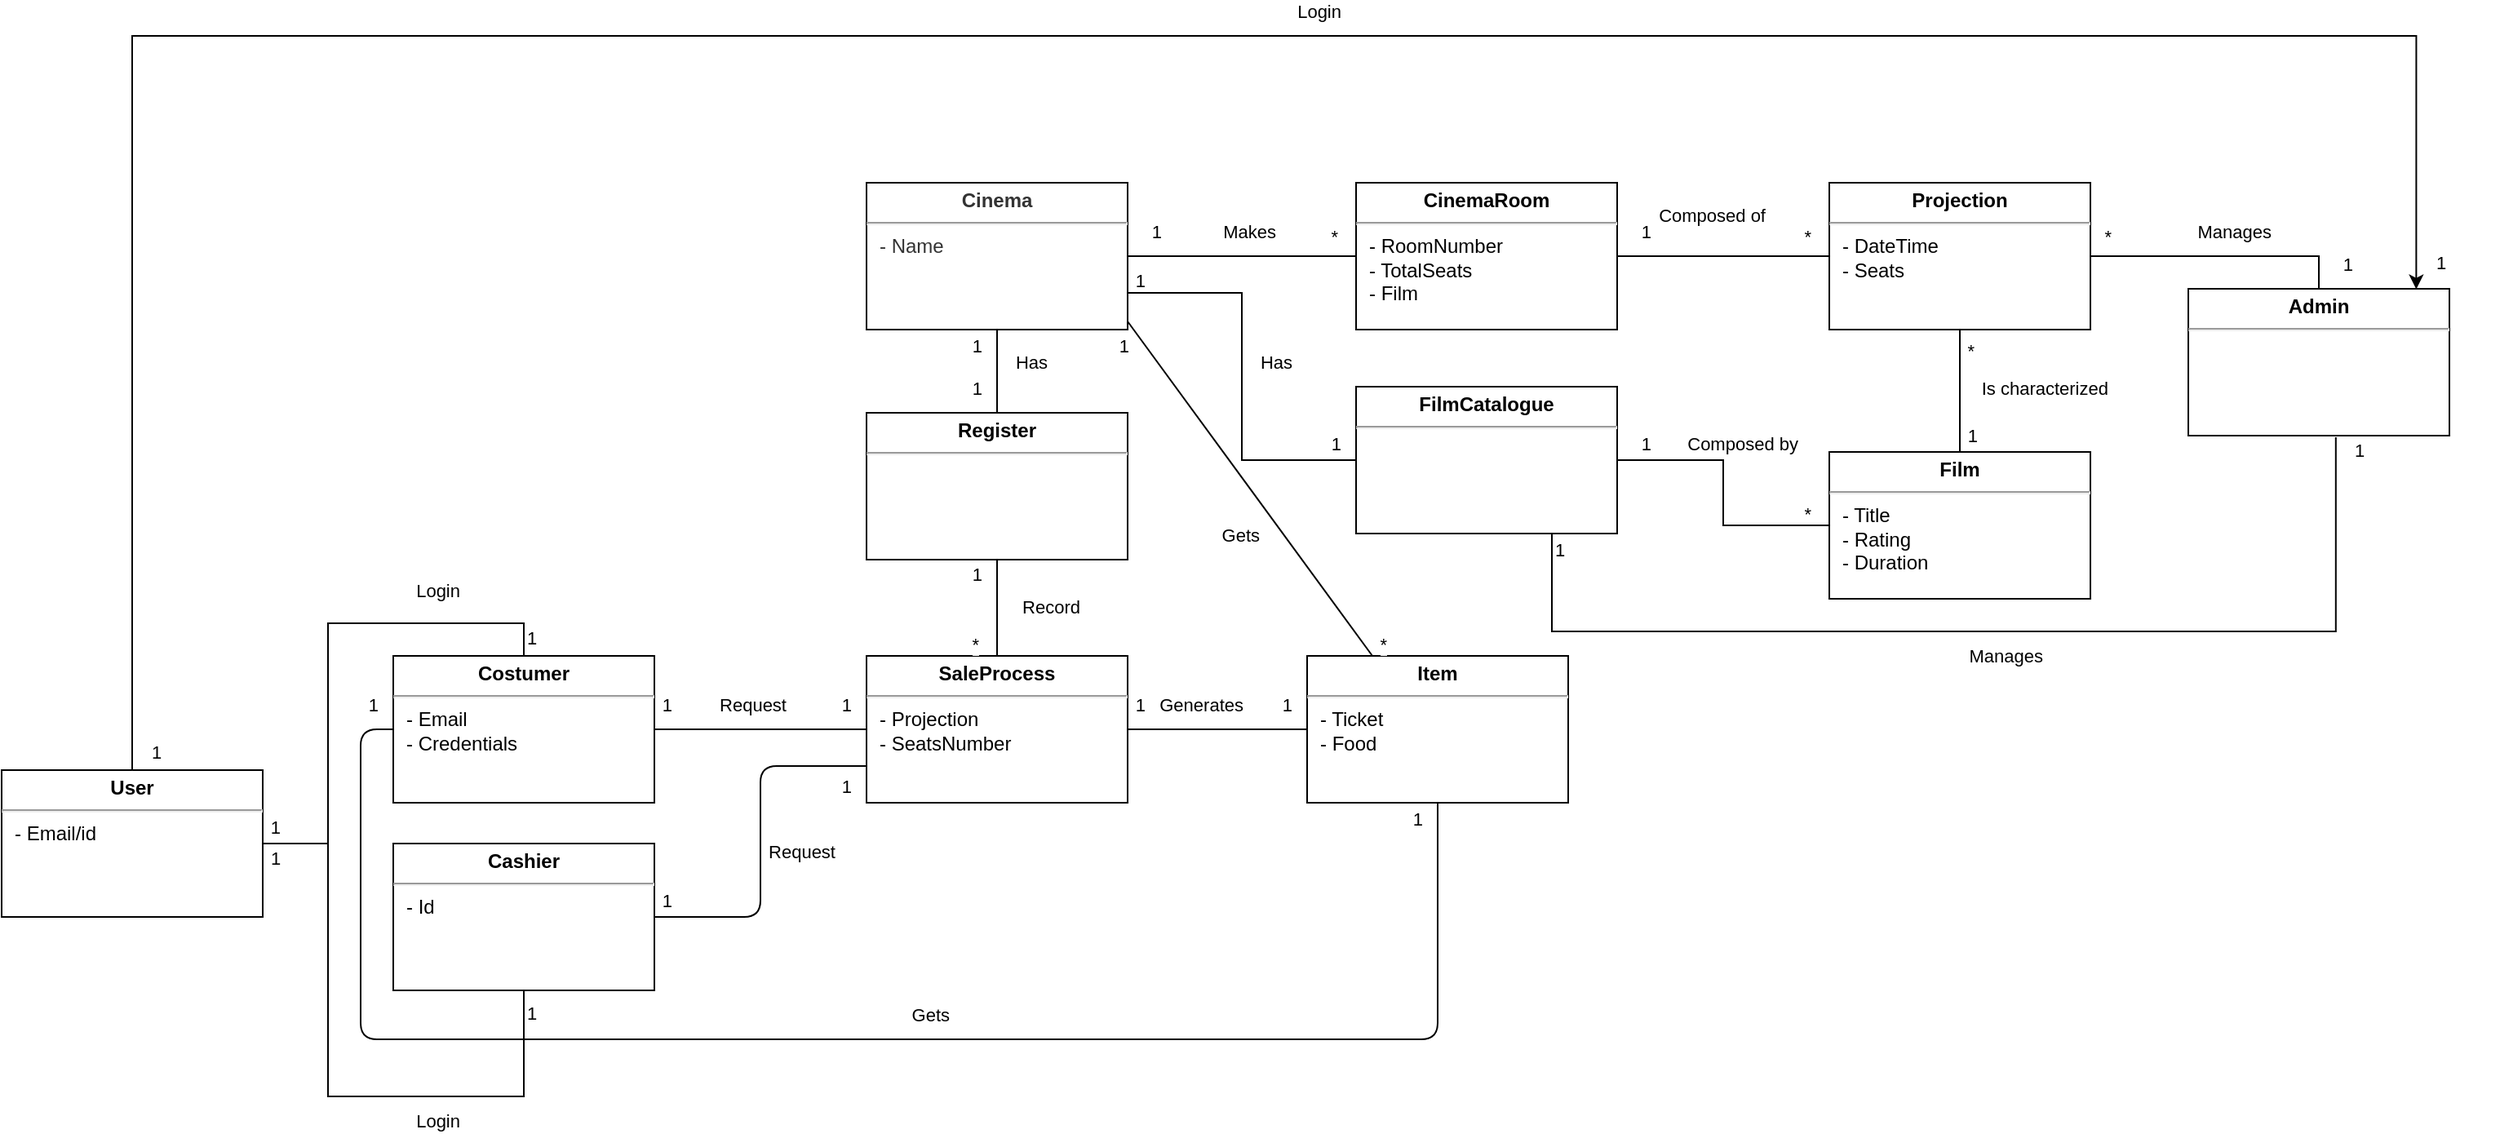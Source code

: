 <mxfile version="22.1.16" type="device">
  <diagram id="C5RBs43oDa-KdzZeNtuy" name="Page-1">
    <mxGraphModel dx="2300" dy="887" grid="1" gridSize="10" guides="1" tooltips="1" connect="1" arrows="1" fold="1" page="0" pageScale="1" pageWidth="827" pageHeight="1169" math="0" shadow="0">
      <root>
        <mxCell id="WIyWlLk6GJQsqaUBKTNV-0" />
        <mxCell id="WIyWlLk6GJQsqaUBKTNV-1" parent="WIyWlLk6GJQsqaUBKTNV-0" />
        <mxCell id="IocTNjroUluIqf57pHVe-46" style="edgeStyle=orthogonalEdgeStyle;rounded=1;orthogonalLoop=1;jettySize=auto;html=1;exitX=0.5;exitY=1;exitDx=0;exitDy=0;entryX=0.5;entryY=0;entryDx=0;entryDy=0;endArrow=none;endFill=0;" parent="WIyWlLk6GJQsqaUBKTNV-1" edge="1">
          <mxGeometry relative="1" as="geometry">
            <mxPoint x="-140" y="572" as="targetPoint" />
            <mxPoint x="-140" y="507" as="sourcePoint" />
          </mxGeometry>
        </mxCell>
        <mxCell id="jSlZh_h7TQcM6uC7sidU-0" value="Manages" style="edgeLabel;resizable=0;html=1;align=right;verticalAlign=bottom;rotation=0;rounded=1;" parent="WIyWlLk6GJQsqaUBKTNV-1" connectable="0" vertex="1">
          <mxGeometry x="590.0" y="324.998" as="geometry">
            <mxPoint x="51" y="-6" as="offset" />
          </mxGeometry>
        </mxCell>
        <mxCell id="jSlZh_h7TQcM6uC7sidU-5" value="Makes" style="edgeLabel;resizable=0;html=1;align=right;verticalAlign=bottom;rotation=0;rounded=1;" parent="WIyWlLk6GJQsqaUBKTNV-1" connectable="0" vertex="1">
          <mxGeometry x="-20.0" y="324.998" as="geometry">
            <mxPoint x="51" y="-6" as="offset" />
          </mxGeometry>
        </mxCell>
        <mxCell id="jSlZh_h7TQcM6uC7sidU-7" value="*" style="edgeLabel;resizable=0;html=1;align=right;verticalAlign=bottom;rounded=1;" parent="WIyWlLk6GJQsqaUBKTNV-1" connectable="0" vertex="1">
          <mxGeometry x="514" y="305" as="geometry">
            <mxPoint x="29" y="16" as="offset" />
          </mxGeometry>
        </mxCell>
        <mxCell id="jSlZh_h7TQcM6uC7sidU-18" style="edgeStyle=orthogonalEdgeStyle;rounded=1;orthogonalLoop=1;jettySize=auto;html=1;exitX=0.5;exitY=0;exitDx=0;exitDy=0;endArrow=none;endFill=0;" parent="WIyWlLk6GJQsqaUBKTNV-1" edge="1">
          <mxGeometry relative="1" as="geometry">
            <mxPoint x="-140" y="345" as="targetPoint" />
            <Array as="points">
              <mxPoint x="-140" y="349" />
            </Array>
            <mxPoint x="-140" y="421" as="sourcePoint" />
          </mxGeometry>
        </mxCell>
        <mxCell id="UeBKWoU0LZNCBbVOsU7L-24" style="edgeStyle=orthogonalEdgeStyle;rounded=0;orthogonalLoop=1;jettySize=auto;html=1;exitX=0.5;exitY=0;exitDx=0;exitDy=0;entryX=0.5;entryY=1;entryDx=0;entryDy=0;endArrow=none;endFill=0;" parent="WIyWlLk6GJQsqaUBKTNV-1" source="jSlZh_h7TQcM6uC7sidU-40" target="jSlZh_h7TQcM6uC7sidU-41" edge="1">
          <mxGeometry relative="1" as="geometry" />
        </mxCell>
        <mxCell id="jSlZh_h7TQcM6uC7sidU-40" value="&lt;p style=&quot;margin: 4px 0px 0px; text-align: center;&quot;&gt;&lt;b style=&quot;&quot;&gt;Film&lt;/b&gt;&lt;/p&gt;&lt;hr&gt;&lt;p style=&quot;margin:0px;margin-left:8px;&quot;&gt;&lt;span style=&quot;background-color: initial;&quot;&gt;- Title&lt;/span&gt;&lt;br&gt;&lt;/p&gt;&lt;p style=&quot;margin:0px;margin-left:8px;&quot;&gt;- Rating&lt;/p&gt;&lt;p style=&quot;margin:0px;margin-left:8px;&quot;&gt;- Duration&lt;/p&gt;" style="verticalAlign=top;align=left;overflow=fill;fontSize=12;fontFamily=Helvetica;html=1;whiteSpace=wrap;rounded=0;" parent="WIyWlLk6GJQsqaUBKTNV-1" vertex="1">
          <mxGeometry x="370" y="445" width="160" height="90" as="geometry" />
        </mxCell>
        <mxCell id="UeBKWoU0LZNCBbVOsU7L-23" style="edgeStyle=orthogonalEdgeStyle;rounded=0;orthogonalLoop=1;jettySize=auto;html=1;exitX=1;exitY=0.5;exitDx=0;exitDy=0;entryX=0.5;entryY=0;entryDx=0;entryDy=0;endArrow=none;endFill=0;" parent="WIyWlLk6GJQsqaUBKTNV-1" source="jSlZh_h7TQcM6uC7sidU-41" target="jSlZh_h7TQcM6uC7sidU-52" edge="1">
          <mxGeometry relative="1" as="geometry" />
        </mxCell>
        <mxCell id="jSlZh_h7TQcM6uC7sidU-41" value="&lt;p style=&quot;margin: 4px 0px 0px; text-align: center;&quot;&gt;&lt;b&gt;Projection&lt;/b&gt;&lt;/p&gt;&lt;hr&gt;&lt;p style=&quot;margin:0px;margin-left:8px;&quot;&gt;&lt;span style=&quot;background-color: initial;&quot;&gt;- DateTime&lt;/span&gt;&lt;br&gt;&lt;/p&gt;&lt;p style=&quot;margin:0px;margin-left:8px;&quot;&gt;&lt;span style=&quot;background-color: initial;&quot;&gt;- Seats&lt;/span&gt;&lt;/p&gt;" style="verticalAlign=top;align=left;overflow=fill;fontSize=12;fontFamily=Helvetica;html=1;whiteSpace=wrap;rounded=0;" parent="WIyWlLk6GJQsqaUBKTNV-1" vertex="1">
          <mxGeometry x="370" y="280" width="160" height="90" as="geometry" />
        </mxCell>
        <mxCell id="V83B1hpmwvqZw-QPlUn4-34" style="edgeStyle=orthogonalEdgeStyle;rounded=1;orthogonalLoop=1;jettySize=auto;html=1;exitX=1;exitY=0.5;exitDx=0;exitDy=0;entryX=0;entryY=0.5;entryDx=0;entryDy=0;endArrow=none;endFill=0;" parent="WIyWlLk6GJQsqaUBKTNV-1" source="jSlZh_h7TQcM6uC7sidU-42" target="jSlZh_h7TQcM6uC7sidU-46" edge="1">
          <mxGeometry relative="1" as="geometry" />
        </mxCell>
        <mxCell id="UeBKWoU0LZNCBbVOsU7L-1" style="edgeStyle=orthogonalEdgeStyle;rounded=0;orthogonalLoop=1;jettySize=auto;html=1;exitX=1;exitY=0.75;exitDx=0;exitDy=0;entryX=0;entryY=0.5;entryDx=0;entryDy=0;endArrow=none;endFill=0;" parent="WIyWlLk6GJQsqaUBKTNV-1" source="jSlZh_h7TQcM6uC7sidU-42" target="UeBKWoU0LZNCBbVOsU7L-0" edge="1">
          <mxGeometry relative="1" as="geometry" />
        </mxCell>
        <mxCell id="jSlZh_h7TQcM6uC7sidU-42" value="&lt;p style=&quot;margin: 4px 0px 0px; text-align: center;&quot;&gt;&lt;b&gt;Cinema&lt;/b&gt;&lt;/p&gt;&lt;hr&gt;&lt;p style=&quot;margin:0px;margin-left:8px;&quot;&gt;- Name&lt;/p&gt;" style="verticalAlign=top;align=left;overflow=fill;fontSize=12;fontFamily=Helvetica;html=1;whiteSpace=wrap;rounded=0;fillColor=#FFFFFF;fontColor=#333333;strokeColor=#000000;" parent="WIyWlLk6GJQsqaUBKTNV-1" vertex="1">
          <mxGeometry x="-220" y="280" width="160" height="90" as="geometry" />
        </mxCell>
        <mxCell id="jSlZh_h7TQcM6uC7sidU-56" style="edgeStyle=orthogonalEdgeStyle;rounded=1;orthogonalLoop=1;jettySize=auto;html=1;exitX=1;exitY=0.5;exitDx=0;exitDy=0;entryX=0;entryY=0.5;entryDx=0;entryDy=0;endArrow=none;endFill=0;" parent="WIyWlLk6GJQsqaUBKTNV-1" source="jSlZh_h7TQcM6uC7sidU-46" target="jSlZh_h7TQcM6uC7sidU-41" edge="1">
          <mxGeometry relative="1" as="geometry" />
        </mxCell>
        <mxCell id="jSlZh_h7TQcM6uC7sidU-46" value="&lt;p style=&quot;margin: 4px 0px 0px; text-align: center;&quot;&gt;&lt;b&gt;&lt;font face=&quot;Helvetica&quot;&gt;CinemaRoom&lt;/font&gt;&lt;/b&gt;&lt;/p&gt;&lt;hr&gt;&lt;p style=&quot;margin:0px;margin-left:8px;&quot;&gt;&lt;font face=&quot;Helvetica&quot;&gt;- RoomNumber&lt;/font&gt;&lt;/p&gt;&lt;p style=&quot;margin:0px;margin-left:8px;&quot;&gt;&lt;font face=&quot;Helvetica&quot;&gt;- TotalSeats&lt;/font&gt;&lt;/p&gt;&lt;p style=&quot;margin:0px;margin-left:8px;&quot;&gt;&lt;font face=&quot;Helvetica&quot;&gt;- Film&lt;/font&gt;&lt;/p&gt;&lt;p style=&quot;margin:0px;margin-left:8px;&quot;&gt;&lt;br&gt;&lt;/p&gt;" style="verticalAlign=top;align=left;overflow=fill;fontSize=12;fontFamily=Georgia;html=1;whiteSpace=wrap;rounded=0;" parent="WIyWlLk6GJQsqaUBKTNV-1" vertex="1">
          <mxGeometry x="80" y="280" width="160" height="90" as="geometry" />
        </mxCell>
        <mxCell id="jSlZh_h7TQcM6uC7sidU-49" value="1" style="edgeLabel;resizable=0;html=1;align=right;verticalAlign=bottom;rounded=1;" parent="WIyWlLk6GJQsqaUBKTNV-1" connectable="0" vertex="1">
          <mxGeometry x="-90.0" y="324.998" as="geometry">
            <mxPoint x="51" y="-6" as="offset" />
          </mxGeometry>
        </mxCell>
        <mxCell id="jSlZh_h7TQcM6uC7sidU-50" value="*" style="edgeLabel;resizable=0;html=1;align=right;verticalAlign=bottom;rounded=1;" parent="WIyWlLk6GJQsqaUBKTNV-1" connectable="0" vertex="1">
          <mxGeometry x="40" y="305" as="geometry">
            <mxPoint x="29" y="16" as="offset" />
          </mxGeometry>
        </mxCell>
        <mxCell id="jSlZh_h7TQcM6uC7sidU-52" value="&lt;p style=&quot;margin: 4px 0px 0px; text-align: center;&quot;&gt;&lt;b&gt;Admin&lt;/b&gt;&lt;/p&gt;&lt;hr&gt;&lt;p style=&quot;margin:0px;margin-left:8px;&quot;&gt;&lt;br&gt;&lt;/p&gt;" style="verticalAlign=top;align=left;overflow=fill;fontSize=12;fontFamily=Helvetica;html=1;whiteSpace=wrap;rounded=0;" parent="WIyWlLk6GJQsqaUBKTNV-1" vertex="1">
          <mxGeometry x="590" y="345" width="160" height="90" as="geometry" />
        </mxCell>
        <mxCell id="jSlZh_h7TQcM6uC7sidU-54" value="1" style="edgeLabel;resizable=0;html=1;align=right;verticalAlign=bottom;rounded=1;" parent="WIyWlLk6GJQsqaUBKTNV-1" connectable="0" vertex="1">
          <mxGeometry x="640.0" y="344.998" as="geometry">
            <mxPoint x="51" y="-6" as="offset" />
          </mxGeometry>
        </mxCell>
        <mxCell id="jSlZh_h7TQcM6uC7sidU-67" value="1" style="edgeLabel;resizable=0;html=1;align=right;verticalAlign=bottom;rounded=1;" parent="WIyWlLk6GJQsqaUBKTNV-1" connectable="0" vertex="1">
          <mxGeometry x="210.0" y="324.998" as="geometry">
            <mxPoint x="51" y="-6" as="offset" />
          </mxGeometry>
        </mxCell>
        <mxCell id="jSlZh_h7TQcM6uC7sidU-68" value="*" style="edgeLabel;resizable=0;html=1;align=right;verticalAlign=bottom;rounded=1;" parent="WIyWlLk6GJQsqaUBKTNV-1" connectable="0" vertex="1">
          <mxGeometry x="330" y="305" as="geometry">
            <mxPoint x="29" y="16" as="offset" />
          </mxGeometry>
        </mxCell>
        <mxCell id="V83B1hpmwvqZw-QPlUn4-1" value="1" style="edgeLabel;resizable=0;html=1;align=right;verticalAlign=bottom;rounded=1;" parent="WIyWlLk6GJQsqaUBKTNV-1" connectable="0" vertex="1">
          <mxGeometry x="-100.0" y="354.998" as="geometry">
            <mxPoint x="51" y="-6" as="offset" />
          </mxGeometry>
        </mxCell>
        <mxCell id="V83B1hpmwvqZw-QPlUn4-3" value="*" style="edgeLabel;resizable=0;html=1;align=right;verticalAlign=bottom;rounded=1;" parent="WIyWlLk6GJQsqaUBKTNV-1" connectable="0" vertex="1">
          <mxGeometry x="330" y="475" as="geometry">
            <mxPoint x="29" y="16" as="offset" />
          </mxGeometry>
        </mxCell>
        <mxCell id="V83B1hpmwvqZw-QPlUn4-36" style="edgeStyle=orthogonalEdgeStyle;rounded=1;orthogonalLoop=1;jettySize=auto;html=1;exitX=1;exitY=0.5;exitDx=0;exitDy=0;entryX=0;entryY=0.5;entryDx=0;entryDy=0;endArrow=none;endFill=0;" parent="WIyWlLk6GJQsqaUBKTNV-1" source="V83B1hpmwvqZw-QPlUn4-8" target="V83B1hpmwvqZw-QPlUn4-35" edge="1">
          <mxGeometry relative="1" as="geometry" />
        </mxCell>
        <mxCell id="V83B1hpmwvqZw-QPlUn4-8" value="&lt;p style=&quot;margin: 4px 0px 0px; text-align: center;&quot;&gt;&lt;b&gt;SaleProcess&lt;/b&gt;&lt;/p&gt;&lt;hr&gt;&lt;p style=&quot;margin:0px;margin-left:8px;&quot;&gt;- Projection&lt;/p&gt;&lt;p style=&quot;margin:0px;margin-left:8px;&quot;&gt;- SeatsNumber&lt;/p&gt;" style="verticalAlign=top;align=left;overflow=fill;fontSize=12;fontFamily=Helvetica;html=1;whiteSpace=wrap;rounded=0;" parent="WIyWlLk6GJQsqaUBKTNV-1" vertex="1">
          <mxGeometry x="-220" y="570" width="160" height="90" as="geometry" />
        </mxCell>
        <mxCell id="V83B1hpmwvqZw-QPlUn4-24" style="edgeStyle=orthogonalEdgeStyle;rounded=1;orthogonalLoop=1;jettySize=auto;html=1;exitX=1;exitY=0.5;exitDx=0;exitDy=0;entryX=0;entryY=0.5;entryDx=0;entryDy=0;endArrow=none;endFill=0;" parent="WIyWlLk6GJQsqaUBKTNV-1" source="V83B1hpmwvqZw-QPlUn4-13" target="V83B1hpmwvqZw-QPlUn4-8" edge="1">
          <mxGeometry relative="1" as="geometry" />
        </mxCell>
        <mxCell id="V83B1hpmwvqZw-QPlUn4-41" style="edgeStyle=orthogonalEdgeStyle;rounded=1;orthogonalLoop=1;jettySize=auto;html=1;exitX=0;exitY=0.5;exitDx=0;exitDy=0;entryX=0.5;entryY=1;entryDx=0;entryDy=0;endArrow=none;endFill=0;" parent="WIyWlLk6GJQsqaUBKTNV-1" source="V83B1hpmwvqZw-QPlUn4-13" target="V83B1hpmwvqZw-QPlUn4-35" edge="1">
          <mxGeometry relative="1" as="geometry">
            <Array as="points">
              <mxPoint x="-530" y="615" />
              <mxPoint x="-530" y="805" />
              <mxPoint x="130" y="805" />
            </Array>
          </mxGeometry>
        </mxCell>
        <mxCell id="V83B1hpmwvqZw-QPlUn4-13" value="&lt;p style=&quot;margin: 4px 0px 0px; text-align: center;&quot;&gt;&lt;b&gt;Costumer&lt;/b&gt;&lt;/p&gt;&lt;hr&gt;&lt;p style=&quot;margin:0px;margin-left:8px;&quot;&gt;- Email&lt;/p&gt;&lt;p style=&quot;margin:0px;margin-left:8px;&quot;&gt;- Credentials&lt;/p&gt;" style="verticalAlign=top;align=left;overflow=fill;fontSize=12;fontFamily=Helvetica;html=1;whiteSpace=wrap;rounded=0;" parent="WIyWlLk6GJQsqaUBKTNV-1" vertex="1">
          <mxGeometry x="-510" y="570" width="160" height="90" as="geometry" />
        </mxCell>
        <mxCell id="V83B1hpmwvqZw-QPlUn4-15" value="1" style="edgeLabel;resizable=0;html=1;align=right;verticalAlign=bottom;rounded=1;" parent="WIyWlLk6GJQsqaUBKTNV-1" connectable="0" vertex="1">
          <mxGeometry x="-390.0" y="614.998" as="geometry">
            <mxPoint x="51" y="-6" as="offset" />
          </mxGeometry>
        </mxCell>
        <mxCell id="V83B1hpmwvqZw-QPlUn4-16" value="1" style="edgeLabel;resizable=0;html=1;align=right;verticalAlign=bottom;rounded=1;" parent="WIyWlLk6GJQsqaUBKTNV-1" connectable="0" vertex="1">
          <mxGeometry x="-280.0" y="614.998" as="geometry">
            <mxPoint x="51" y="-6" as="offset" />
          </mxGeometry>
        </mxCell>
        <mxCell id="V83B1hpmwvqZw-QPlUn4-17" value="Request" style="edgeLabel;resizable=0;html=1;align=right;verticalAlign=bottom;rotation=0;rounded=1;" parent="WIyWlLk6GJQsqaUBKTNV-1" connectable="0" vertex="1">
          <mxGeometry x="-320.0" y="614.998" as="geometry">
            <mxPoint x="51" y="-6" as="offset" />
          </mxGeometry>
        </mxCell>
        <mxCell id="V83B1hpmwvqZw-QPlUn4-27" style="edgeStyle=orthogonalEdgeStyle;rounded=1;orthogonalLoop=1;jettySize=auto;html=1;exitX=1;exitY=0.5;exitDx=0;exitDy=0;entryX=0;entryY=0.75;entryDx=0;entryDy=0;endArrow=none;endFill=0;" parent="WIyWlLk6GJQsqaUBKTNV-1" source="V83B1hpmwvqZw-QPlUn4-25" target="V83B1hpmwvqZw-QPlUn4-8" edge="1">
          <mxGeometry relative="1" as="geometry" />
        </mxCell>
        <mxCell id="V83B1hpmwvqZw-QPlUn4-25" value="&lt;p style=&quot;margin: 4px 0px 0px; text-align: center;&quot;&gt;&lt;b&gt;Cashier&lt;/b&gt;&lt;/p&gt;&lt;hr&gt;&lt;p style=&quot;margin:0px;margin-left:8px;&quot;&gt;- Id&lt;/p&gt;" style="verticalAlign=top;align=left;overflow=fill;fontSize=12;fontFamily=Helvetica;html=1;whiteSpace=wrap;rounded=0;" parent="WIyWlLk6GJQsqaUBKTNV-1" vertex="1">
          <mxGeometry x="-510" y="685" width="160" height="90" as="geometry" />
        </mxCell>
        <mxCell id="V83B1hpmwvqZw-QPlUn4-28" value="Request" style="edgeLabel;resizable=0;html=1;align=right;verticalAlign=bottom;rotation=0;rounded=1;" parent="WIyWlLk6GJQsqaUBKTNV-1" connectable="0" vertex="1">
          <mxGeometry x="-290.0" y="704.998" as="geometry">
            <mxPoint x="51" y="-6" as="offset" />
          </mxGeometry>
        </mxCell>
        <mxCell id="V83B1hpmwvqZw-QPlUn4-29" value="1" style="edgeLabel;resizable=0;html=1;align=right;verticalAlign=bottom;rounded=1;" parent="WIyWlLk6GJQsqaUBKTNV-1" connectable="0" vertex="1">
          <mxGeometry x="-390.0" y="734.998" as="geometry">
            <mxPoint x="51" y="-6" as="offset" />
          </mxGeometry>
        </mxCell>
        <mxCell id="V83B1hpmwvqZw-QPlUn4-33" value="1" style="edgeLabel;resizable=0;html=1;align=right;verticalAlign=bottom;rounded=1;" parent="WIyWlLk6GJQsqaUBKTNV-1" connectable="0" vertex="1">
          <mxGeometry x="-280.0" y="664.998" as="geometry">
            <mxPoint x="51" y="-6" as="offset" />
          </mxGeometry>
        </mxCell>
        <mxCell id="V83B1hpmwvqZw-QPlUn4-35" value="&lt;p style=&quot;margin: 4px 0px 0px; text-align: center;&quot;&gt;&lt;b&gt;Item&lt;/b&gt;&lt;/p&gt;&lt;hr&gt;&lt;p style=&quot;margin:0px;margin-left:8px;&quot;&gt;&lt;span style=&quot;background-color: initial;&quot;&gt;- Ticket&lt;/span&gt;&lt;br&gt;&lt;/p&gt;&lt;p style=&quot;margin:0px;margin-left:8px;&quot;&gt;- Food&lt;/p&gt;" style="verticalAlign=top;align=left;overflow=fill;fontSize=12;fontFamily=Helvetica;html=1;whiteSpace=wrap;rounded=0;" parent="WIyWlLk6GJQsqaUBKTNV-1" vertex="1">
          <mxGeometry x="50" y="570" width="160" height="90" as="geometry" />
        </mxCell>
        <mxCell id="V83B1hpmwvqZw-QPlUn4-37" value="1" style="edgeLabel;resizable=0;html=1;align=right;verticalAlign=bottom;rounded=1;" parent="WIyWlLk6GJQsqaUBKTNV-1" connectable="0" vertex="1">
          <mxGeometry x="-100.0" y="614.998" as="geometry">
            <mxPoint x="51" y="-6" as="offset" />
          </mxGeometry>
        </mxCell>
        <mxCell id="V83B1hpmwvqZw-QPlUn4-38" value="1" style="edgeLabel;resizable=0;html=1;align=right;verticalAlign=bottom;rounded=1;" parent="WIyWlLk6GJQsqaUBKTNV-1" connectable="0" vertex="1">
          <mxGeometry x="-10.0" y="614.998" as="geometry">
            <mxPoint x="51" y="-6" as="offset" />
          </mxGeometry>
        </mxCell>
        <mxCell id="V83B1hpmwvqZw-QPlUn4-39" value="Generates" style="edgeLabel;resizable=0;html=1;align=right;verticalAlign=bottom;rotation=0;rounded=1;" parent="WIyWlLk6GJQsqaUBKTNV-1" connectable="0" vertex="1">
          <mxGeometry x="-40.0" y="614.998" as="geometry">
            <mxPoint x="51" y="-6" as="offset" />
          </mxGeometry>
        </mxCell>
        <mxCell id="V83B1hpmwvqZw-QPlUn4-42" value="Gets" style="edgeLabel;resizable=0;html=1;align=right;verticalAlign=bottom;rotation=0;rounded=1;" parent="WIyWlLk6GJQsqaUBKTNV-1" connectable="0" vertex="1">
          <mxGeometry x="-220.0" y="804.998" as="geometry">
            <mxPoint x="51" y="-6" as="offset" />
          </mxGeometry>
        </mxCell>
        <mxCell id="V83B1hpmwvqZw-QPlUn4-43" value="1" style="edgeLabel;resizable=0;html=1;align=right;verticalAlign=bottom;rounded=1;" parent="WIyWlLk6GJQsqaUBKTNV-1" connectable="0" vertex="1">
          <mxGeometry x="-570.0" y="614.998" as="geometry">
            <mxPoint x="51" y="-6" as="offset" />
          </mxGeometry>
        </mxCell>
        <mxCell id="V83B1hpmwvqZw-QPlUn4-44" value="1" style="edgeLabel;resizable=0;html=1;align=right;verticalAlign=bottom;rounded=1;" parent="WIyWlLk6GJQsqaUBKTNV-1" connectable="0" vertex="1">
          <mxGeometry x="70.0" y="684.998" as="geometry">
            <mxPoint x="51" y="-6" as="offset" />
          </mxGeometry>
        </mxCell>
        <mxCell id="V83B1hpmwvqZw-QPlUn4-45" value="Record" style="edgeLabel;resizable=0;html=1;align=right;verticalAlign=bottom;rotation=0;rounded=1;" parent="WIyWlLk6GJQsqaUBKTNV-1" connectable="0" vertex="1">
          <mxGeometry x="-140.0" y="554.998" as="geometry">
            <mxPoint x="51" y="-6" as="offset" />
          </mxGeometry>
        </mxCell>
        <mxCell id="V83B1hpmwvqZw-QPlUn4-46" value="Has" style="edgeLabel;resizable=0;html=1;align=right;verticalAlign=bottom;rotation=0;rounded=1;" parent="WIyWlLk6GJQsqaUBKTNV-1" connectable="0" vertex="1">
          <mxGeometry x="-160.0" y="404.998" as="geometry">
            <mxPoint x="51" y="-6" as="offset" />
          </mxGeometry>
        </mxCell>
        <mxCell id="V83B1hpmwvqZw-QPlUn4-47" value="1" style="edgeLabel;resizable=0;html=1;align=right;verticalAlign=bottom;rounded=1;" parent="WIyWlLk6GJQsqaUBKTNV-1" connectable="0" vertex="1">
          <mxGeometry x="-200.0" y="394.998" as="geometry">
            <mxPoint x="51" y="-6" as="offset" />
          </mxGeometry>
        </mxCell>
        <mxCell id="V83B1hpmwvqZw-QPlUn4-48" value="1" style="edgeLabel;resizable=0;html=1;align=right;verticalAlign=bottom;rounded=1;" parent="WIyWlLk6GJQsqaUBKTNV-1" connectable="0" vertex="1">
          <mxGeometry x="-200.0" y="420.998" as="geometry">
            <mxPoint x="51" y="-6" as="offset" />
          </mxGeometry>
        </mxCell>
        <mxCell id="V83B1hpmwvqZw-QPlUn4-49" value="1" style="edgeLabel;resizable=0;html=1;align=right;verticalAlign=bottom;rounded=1;" parent="WIyWlLk6GJQsqaUBKTNV-1" connectable="0" vertex="1">
          <mxGeometry x="-200.0" y="534.998" as="geometry">
            <mxPoint x="51" y="-6" as="offset" />
          </mxGeometry>
        </mxCell>
        <mxCell id="V83B1hpmwvqZw-QPlUn4-51" value="*" style="edgeLabel;resizable=0;html=1;align=right;verticalAlign=bottom;rounded=1;" parent="WIyWlLk6GJQsqaUBKTNV-1" connectable="0" vertex="1">
          <mxGeometry x="-180" y="555" as="geometry">
            <mxPoint x="29" y="16" as="offset" />
          </mxGeometry>
        </mxCell>
        <mxCell id="6il7nf0VTJw9nePaGG9p-1" value="&lt;p style=&quot;margin: 4px 0px 0px; text-align: center;&quot;&gt;&lt;b&gt;Register&lt;/b&gt;&lt;/p&gt;&lt;hr&gt;&lt;p style=&quot;margin:0px;margin-left:8px;&quot;&gt;&lt;br&gt;&lt;/p&gt;" style="verticalAlign=top;align=left;overflow=fill;fontSize=12;fontFamily=Helvetica;html=1;whiteSpace=wrap;rounded=0;" parent="WIyWlLk6GJQsqaUBKTNV-1" vertex="1">
          <mxGeometry x="-220" y="421" width="160" height="90" as="geometry" />
        </mxCell>
        <mxCell id="02Swsco6-otCZ8Av2tFa-1" value="Composed by" style="edgeLabel;resizable=0;html=1;align=right;verticalAlign=bottom;rotation=0;rounded=1;" parent="WIyWlLk6GJQsqaUBKTNV-1" connectable="0" vertex="1">
          <mxGeometry x="300.0" y="454.998" as="geometry">
            <mxPoint x="51" y="-6" as="offset" />
          </mxGeometry>
        </mxCell>
        <mxCell id="02Swsco6-otCZ8Av2tFa-2" value="Composed of" style="edgeLabel;resizable=0;html=1;align=right;verticalAlign=bottom;rotation=0;rounded=1;" parent="WIyWlLk6GJQsqaUBKTNV-1" connectable="0" vertex="1">
          <mxGeometry x="280.0" y="314.998" as="geometry">
            <mxPoint x="51" y="-6" as="offset" />
          </mxGeometry>
        </mxCell>
        <mxCell id="UeBKWoU0LZNCBbVOsU7L-4" style="edgeStyle=orthogonalEdgeStyle;rounded=0;orthogonalLoop=1;jettySize=auto;html=1;exitX=1;exitY=0.5;exitDx=0;exitDy=0;entryX=0;entryY=0.5;entryDx=0;entryDy=0;endArrow=none;endFill=0;" parent="WIyWlLk6GJQsqaUBKTNV-1" source="UeBKWoU0LZNCBbVOsU7L-0" target="jSlZh_h7TQcM6uC7sidU-40" edge="1">
          <mxGeometry relative="1" as="geometry" />
        </mxCell>
        <mxCell id="UeBKWoU0LZNCBbVOsU7L-0" value="&lt;p style=&quot;margin: 4px 0px 0px; text-align: center;&quot;&gt;&lt;b&gt;FilmCatalogue&lt;/b&gt;&lt;/p&gt;&lt;hr&gt;&lt;p style=&quot;margin:0px;margin-left:8px;&quot;&gt;&lt;br&gt;&lt;/p&gt;" style="verticalAlign=top;align=left;overflow=fill;fontSize=12;fontFamily=Helvetica;html=1;whiteSpace=wrap;rounded=0;" parent="WIyWlLk6GJQsqaUBKTNV-1" vertex="1">
          <mxGeometry x="80" y="405" width="160" height="90" as="geometry" />
        </mxCell>
        <mxCell id="UeBKWoU0LZNCBbVOsU7L-2" value="Has" style="edgeLabel;resizable=0;html=1;align=right;verticalAlign=bottom;rotation=0;rounded=1;" parent="WIyWlLk6GJQsqaUBKTNV-1" connectable="0" vertex="1">
          <mxGeometry x="-10.0" y="404.998" as="geometry">
            <mxPoint x="51" y="-6" as="offset" />
          </mxGeometry>
        </mxCell>
        <mxCell id="UeBKWoU0LZNCBbVOsU7L-3" value="1" style="edgeLabel;resizable=0;html=1;align=right;verticalAlign=bottom;rounded=1;" parent="WIyWlLk6GJQsqaUBKTNV-1" connectable="0" vertex="1">
          <mxGeometry x="20.0" y="454.998" as="geometry">
            <mxPoint x="51" y="-6" as="offset" />
          </mxGeometry>
        </mxCell>
        <mxCell id="UeBKWoU0LZNCBbVOsU7L-8" value="1" style="edgeLabel;resizable=0;html=1;align=right;verticalAlign=bottom;rounded=1;" parent="WIyWlLk6GJQsqaUBKTNV-1" connectable="0" vertex="1">
          <mxGeometry x="210.0" y="454.998" as="geometry">
            <mxPoint x="51" y="-6" as="offset" />
          </mxGeometry>
        </mxCell>
        <mxCell id="UeBKWoU0LZNCBbVOsU7L-15" value="" style="endArrow=none;html=1;rounded=0;endFill=0;exitX=0.25;exitY=0;exitDx=0;exitDy=0;" parent="WIyWlLk6GJQsqaUBKTNV-1" source="V83B1hpmwvqZw-QPlUn4-35" edge="1">
          <mxGeometry width="50" height="50" relative="1" as="geometry">
            <mxPoint x="80" y="566" as="sourcePoint" />
            <mxPoint x="-60" y="365" as="targetPoint" />
            <Array as="points" />
          </mxGeometry>
        </mxCell>
        <mxCell id="UeBKWoU0LZNCBbVOsU7L-16" value="1" style="edgeLabel;resizable=0;html=1;align=right;verticalAlign=bottom;rounded=1;" parent="WIyWlLk6GJQsqaUBKTNV-1" connectable="0" vertex="1">
          <mxGeometry x="-110.0" y="394.998" as="geometry">
            <mxPoint x="51" y="-6" as="offset" />
          </mxGeometry>
        </mxCell>
        <mxCell id="UeBKWoU0LZNCBbVOsU7L-20" value="*" style="edgeLabel;resizable=0;html=1;align=right;verticalAlign=bottom;rounded=1;" parent="WIyWlLk6GJQsqaUBKTNV-1" connectable="0" vertex="1">
          <mxGeometry x="70" y="555" as="geometry">
            <mxPoint x="29" y="16" as="offset" />
          </mxGeometry>
        </mxCell>
        <mxCell id="UeBKWoU0LZNCBbVOsU7L-21" value="Gets" style="edgeLabel;resizable=0;html=1;align=right;verticalAlign=bottom;rotation=0;rounded=1;" parent="WIyWlLk6GJQsqaUBKTNV-1" connectable="0" vertex="1">
          <mxGeometry x="-30.0" y="510.998" as="geometry">
            <mxPoint x="51" y="-6" as="offset" />
          </mxGeometry>
        </mxCell>
        <mxCell id="UeBKWoU0LZNCBbVOsU7L-25" value="1" style="edgeLabel;resizable=0;html=1;align=right;verticalAlign=bottom;rounded=1;" parent="WIyWlLk6GJQsqaUBKTNV-1" connectable="0" vertex="1">
          <mxGeometry x="410.0" y="449.998" as="geometry">
            <mxPoint x="51" y="-6" as="offset" />
          </mxGeometry>
        </mxCell>
        <mxCell id="UeBKWoU0LZNCBbVOsU7L-28" value="*" style="edgeLabel;resizable=0;html=1;align=right;verticalAlign=bottom;rounded=1;" parent="WIyWlLk6GJQsqaUBKTNV-1" connectable="0" vertex="1">
          <mxGeometry x="430" y="375" as="geometry">
            <mxPoint x="29" y="16" as="offset" />
          </mxGeometry>
        </mxCell>
        <mxCell id="X7CobdFkB-S093FQ_3rh-1" style="edgeStyle=orthogonalEdgeStyle;rounded=0;orthogonalLoop=1;jettySize=auto;html=1;exitX=0.75;exitY=1;exitDx=0;exitDy=0;entryX=0.565;entryY=1.011;entryDx=0;entryDy=0;entryPerimeter=0;endArrow=none;endFill=0;" parent="WIyWlLk6GJQsqaUBKTNV-1" source="UeBKWoU0LZNCBbVOsU7L-0" target="jSlZh_h7TQcM6uC7sidU-52" edge="1">
          <mxGeometry relative="1" as="geometry">
            <Array as="points">
              <mxPoint x="200" y="555" />
              <mxPoint x="680" y="555" />
            </Array>
          </mxGeometry>
        </mxCell>
        <mxCell id="X7CobdFkB-S093FQ_3rh-2" value="&lt;span style=&quot;color: rgb(0, 0, 0); font-family: Helvetica; font-size: 11px; font-style: normal; font-variant-ligatures: normal; font-variant-caps: normal; font-weight: 400; letter-spacing: normal; orphans: 2; text-align: right; text-indent: 0px; text-transform: none; widows: 2; word-spacing: 0px; -webkit-text-stroke-width: 0px; background-color: rgb(255, 255, 255); text-decoration-thickness: initial; text-decoration-style: initial; text-decoration-color: initial; float: none; display: inline !important;&quot;&gt;1&lt;/span&gt;" style="text;whiteSpace=wrap;html=1;" parent="WIyWlLk6GJQsqaUBKTNV-1" vertex="1">
          <mxGeometry x="690" y="430" width="40" height="40" as="geometry" />
        </mxCell>
        <mxCell id="X7CobdFkB-S093FQ_3rh-3" value="Manages" style="edgeLabel;resizable=0;html=1;align=right;verticalAlign=bottom;rotation=0;rounded=1;" parent="WIyWlLk6GJQsqaUBKTNV-1" connectable="0" vertex="1">
          <mxGeometry x="450.0" y="584.998" as="geometry">
            <mxPoint x="51" y="-6" as="offset" />
          </mxGeometry>
        </mxCell>
        <mxCell id="X7CobdFkB-S093FQ_3rh-4" value="&lt;span style=&quot;color: rgb(0, 0, 0); font-family: Helvetica; font-size: 11px; font-style: normal; font-variant-ligatures: normal; font-variant-caps: normal; font-weight: 400; letter-spacing: normal; orphans: 2; text-align: right; text-indent: 0px; text-transform: none; widows: 2; word-spacing: 0px; -webkit-text-stroke-width: 0px; background-color: rgb(255, 255, 255); text-decoration-thickness: initial; text-decoration-style: initial; text-decoration-color: initial; float: none; display: inline !important;&quot;&gt;1&lt;/span&gt;" style="text;whiteSpace=wrap;html=1;" parent="WIyWlLk6GJQsqaUBKTNV-1" vertex="1">
          <mxGeometry x="200" y="491" width="40" height="40" as="geometry" />
        </mxCell>
        <mxCell id="X7CobdFkB-S093FQ_3rh-5" value="Is characterized" style="edgeLabel;resizable=0;html=1;align=right;verticalAlign=bottom;rotation=0;rounded=1;" parent="WIyWlLk6GJQsqaUBKTNV-1" connectable="0" vertex="1">
          <mxGeometry x="490.0" y="420.998" as="geometry">
            <mxPoint x="51" y="-6" as="offset" />
          </mxGeometry>
        </mxCell>
        <mxCell id="V-8IQIEskmgq7ARkN5S_-1" style="edgeStyle=orthogonalEdgeStyle;rounded=0;orthogonalLoop=1;jettySize=auto;html=1;exitX=1;exitY=0.5;exitDx=0;exitDy=0;entryX=0.5;entryY=0;entryDx=0;entryDy=0;endArrow=none;endFill=0;" edge="1" parent="WIyWlLk6GJQsqaUBKTNV-1" source="V-8IQIEskmgq7ARkN5S_-0" target="V83B1hpmwvqZw-QPlUn4-13">
          <mxGeometry relative="1" as="geometry" />
        </mxCell>
        <mxCell id="V-8IQIEskmgq7ARkN5S_-2" style="edgeStyle=orthogonalEdgeStyle;rounded=0;orthogonalLoop=1;jettySize=auto;html=1;exitX=1;exitY=0.5;exitDx=0;exitDy=0;entryX=0.5;entryY=1;entryDx=0;entryDy=0;endArrow=none;endFill=0;" edge="1" parent="WIyWlLk6GJQsqaUBKTNV-1" source="V-8IQIEskmgq7ARkN5S_-0" target="V83B1hpmwvqZw-QPlUn4-25">
          <mxGeometry relative="1" as="geometry">
            <Array as="points">
              <mxPoint x="-550" y="685" />
              <mxPoint x="-550" y="840" />
              <mxPoint x="-430" y="840" />
            </Array>
          </mxGeometry>
        </mxCell>
        <mxCell id="V-8IQIEskmgq7ARkN5S_-0" value="&lt;p style=&quot;margin: 4px 0px 0px; text-align: center;&quot;&gt;&lt;b&gt;User&lt;/b&gt;&lt;/p&gt;&lt;hr&gt;&lt;p style=&quot;margin:0px;margin-left:8px;&quot;&gt;- Email/id&lt;/p&gt;" style="verticalAlign=top;align=left;overflow=fill;fontSize=12;fontFamily=Helvetica;html=1;whiteSpace=wrap;rounded=0;" vertex="1" parent="WIyWlLk6GJQsqaUBKTNV-1">
          <mxGeometry x="-750" y="640" width="160" height="90" as="geometry" />
        </mxCell>
        <mxCell id="V-8IQIEskmgq7ARkN5S_-3" value="1" style="edgeLabel;resizable=0;html=1;align=right;verticalAlign=bottom;rounded=1;" connectable="0" vertex="1" parent="WIyWlLk6GJQsqaUBKTNV-1">
          <mxGeometry x="-630.0" y="689.998" as="geometry">
            <mxPoint x="51" y="-6" as="offset" />
          </mxGeometry>
        </mxCell>
        <mxCell id="V-8IQIEskmgq7ARkN5S_-6" value="&lt;span style=&quot;color: rgb(0, 0, 0); font-family: Helvetica; font-size: 11px; font-style: normal; font-variant-ligatures: normal; font-variant-caps: normal; font-weight: 400; letter-spacing: normal; orphans: 2; text-align: right; text-indent: 0px; text-transform: none; widows: 2; word-spacing: 0px; -webkit-text-stroke-width: 0px; background-color: rgb(255, 255, 255); text-decoration-thickness: initial; text-decoration-style: initial; text-decoration-color: initial; float: none; display: inline !important;&quot;&gt;1&lt;/span&gt;" style="text;whiteSpace=wrap;html=1;" vertex="1" parent="WIyWlLk6GJQsqaUBKTNV-1">
          <mxGeometry x="-587" y="680" width="40" height="40" as="geometry" />
        </mxCell>
        <mxCell id="V-8IQIEskmgq7ARkN5S_-7" value="&lt;span style=&quot;color: rgb(0, 0, 0); font-family: Helvetica; font-size: 11px; font-style: normal; font-variant-ligatures: normal; font-variant-caps: normal; font-weight: 400; letter-spacing: normal; orphans: 2; text-align: right; text-indent: 0px; text-transform: none; widows: 2; word-spacing: 0px; -webkit-text-stroke-width: 0px; background-color: rgb(255, 255, 255); text-decoration-thickness: initial; text-decoration-style: initial; text-decoration-color: initial; float: none; display: inline !important;&quot;&gt;1&lt;/span&gt;" style="text;whiteSpace=wrap;html=1;" vertex="1" parent="WIyWlLk6GJQsqaUBKTNV-1">
          <mxGeometry x="-430" y="545" width="40" height="40" as="geometry" />
        </mxCell>
        <mxCell id="V-8IQIEskmgq7ARkN5S_-8" value="&lt;span style=&quot;color: rgb(0, 0, 0); font-family: Helvetica; font-size: 11px; font-style: normal; font-variant-ligatures: normal; font-variant-caps: normal; font-weight: 400; letter-spacing: normal; orphans: 2; text-align: right; text-indent: 0px; text-transform: none; widows: 2; word-spacing: 0px; -webkit-text-stroke-width: 0px; background-color: rgb(255, 255, 255); text-decoration-thickness: initial; text-decoration-style: initial; text-decoration-color: initial; float: none; display: inline !important;&quot;&gt;1&lt;/span&gt;" style="text;whiteSpace=wrap;html=1;" vertex="1" parent="WIyWlLk6GJQsqaUBKTNV-1">
          <mxGeometry x="-430" y="775" width="40" height="40" as="geometry" />
        </mxCell>
        <mxCell id="V-8IQIEskmgq7ARkN5S_-9" style="edgeStyle=orthogonalEdgeStyle;rounded=0;orthogonalLoop=1;jettySize=auto;html=1;exitX=0.5;exitY=0;exitDx=0;exitDy=0;entryX=0.873;entryY=0.003;entryDx=0;entryDy=0;entryPerimeter=0;" edge="1" parent="WIyWlLk6GJQsqaUBKTNV-1" source="V-8IQIEskmgq7ARkN5S_-0" target="jSlZh_h7TQcM6uC7sidU-52">
          <mxGeometry relative="1" as="geometry">
            <Array as="points">
              <mxPoint x="-670" y="190" />
              <mxPoint x="730" y="190" />
            </Array>
          </mxGeometry>
        </mxCell>
        <mxCell id="V-8IQIEskmgq7ARkN5S_-10" value="&lt;span style=&quot;color: rgb(0, 0, 0); font-family: Helvetica; font-size: 11px; font-style: normal; font-variant-ligatures: normal; font-variant-caps: normal; font-weight: 400; letter-spacing: normal; orphans: 2; text-align: right; text-indent: 0px; text-transform: none; widows: 2; word-spacing: 0px; -webkit-text-stroke-width: 0px; background-color: rgb(255, 255, 255); text-decoration-thickness: initial; text-decoration-style: initial; text-decoration-color: initial; float: none; display: inline !important;&quot;&gt;1&lt;/span&gt;" style="text;whiteSpace=wrap;html=1;" vertex="1" parent="WIyWlLk6GJQsqaUBKTNV-1">
          <mxGeometry x="-660" y="615" width="40" height="40" as="geometry" />
        </mxCell>
        <mxCell id="V-8IQIEskmgq7ARkN5S_-11" value="&lt;span style=&quot;color: rgb(0, 0, 0); font-family: Helvetica; font-size: 11px; font-style: normal; font-variant-ligatures: normal; font-variant-caps: normal; font-weight: 400; letter-spacing: normal; orphans: 2; text-align: right; text-indent: 0px; text-transform: none; widows: 2; word-spacing: 0px; -webkit-text-stroke-width: 0px; background-color: rgb(255, 255, 255); text-decoration-thickness: initial; text-decoration-style: initial; text-decoration-color: initial; float: none; display: inline !important;&quot;&gt;1&lt;/span&gt;" style="text;whiteSpace=wrap;html=1;" vertex="1" parent="WIyWlLk6GJQsqaUBKTNV-1">
          <mxGeometry x="740" y="315" width="40" height="40" as="geometry" />
        </mxCell>
        <mxCell id="V-8IQIEskmgq7ARkN5S_-12" value="Login" style="edgeLabel;resizable=0;html=1;align=right;verticalAlign=bottom;rotation=0;rounded=1;" connectable="0" vertex="1" parent="WIyWlLk6GJQsqaUBKTNV-1">
          <mxGeometry x="20.0" y="189.998" as="geometry">
            <mxPoint x="51" y="-6" as="offset" />
          </mxGeometry>
        </mxCell>
        <mxCell id="V-8IQIEskmgq7ARkN5S_-13" value="Login" style="edgeLabel;resizable=0;html=1;align=right;verticalAlign=bottom;rotation=0;rounded=1;" connectable="0" vertex="1" parent="WIyWlLk6GJQsqaUBKTNV-1">
          <mxGeometry x="-520.0" y="544.998" as="geometry">
            <mxPoint x="51" y="-6" as="offset" />
          </mxGeometry>
        </mxCell>
        <mxCell id="V-8IQIEskmgq7ARkN5S_-14" value="Login" style="edgeLabel;resizable=0;html=1;align=right;verticalAlign=bottom;rotation=0;rounded=1;" connectable="0" vertex="1" parent="WIyWlLk6GJQsqaUBKTNV-1">
          <mxGeometry x="-520.0" y="869.998" as="geometry">
            <mxPoint x="51" y="-6" as="offset" />
          </mxGeometry>
        </mxCell>
      </root>
    </mxGraphModel>
  </diagram>
</mxfile>
